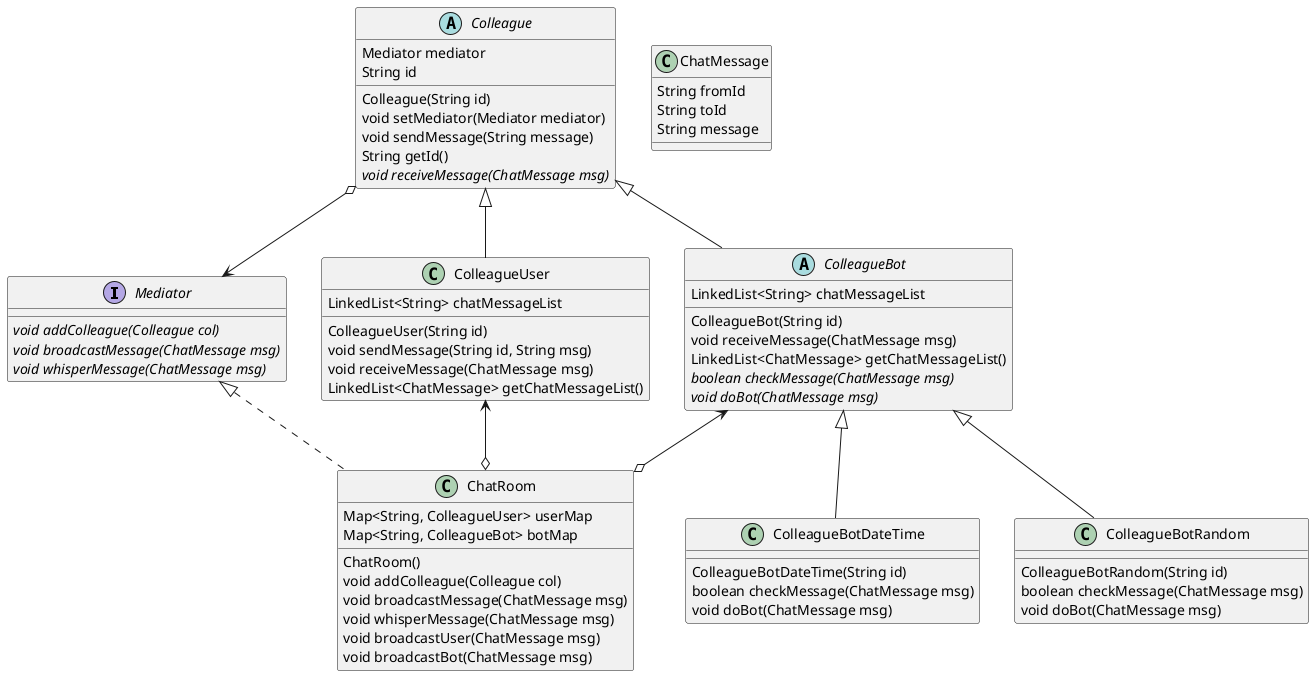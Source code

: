 @startuml

interface Mediator {
	{abstract} void addColleague(Colleague col)
	{abstract} void broadcastMessage(ChatMessage msg)
	{abstract} void whisperMessage(ChatMessage msg)
}

class ChatRoom {
	Map<String, ColleagueUser> userMap
	Map<String, ColleagueBot> botMap

	ChatRoom()
	void addColleague(Colleague col)
	void broadcastMessage(ChatMessage msg)
	void whisperMessage(ChatMessage msg)
	void broadcastUser(ChatMessage msg)
	void broadcastBot(ChatMessage msg)
}

abstract class Colleague {
	Mediator mediator
	String id

	Colleague(String id)
	void setMediator(Mediator mediator)
	void sendMessage(String message)
	String getId()
	{abstract} void receiveMessage(ChatMessage msg)
}

class ColleagueUser {
	LinkedList<String> chatMessageList

	ColleagueUser(String id)
	void sendMessage(String id, String msg)
	void receiveMessage(ChatMessage msg)
	LinkedList<ChatMessage> getChatMessageList()
}

abstract class ColleagueBot {
	LinkedList<String> chatMessageList

	ColleagueBot(String id)
	void receiveMessage(ChatMessage msg)
	LinkedList<ChatMessage> getChatMessageList()
	{abstract} boolean checkMessage(ChatMessage msg)
	{abstract} void doBot(ChatMessage msg)
}

class ColleagueBotDateTime {
	ColleagueBotDateTime(String id)
	boolean checkMessage(ChatMessage msg)
	void doBot(ChatMessage msg)
}

class ColleagueBotRandom {
	ColleagueBotRandom(String id)
	boolean checkMessage(ChatMessage msg)
	void doBot(ChatMessage msg)
}

class ChatMessage {
	String fromId
	String toId
	String message
}

Mediator <|.right. ChatRoom
Mediator <-up-o Colleague

Colleague <|-- ColleagueUser
Colleague <|-- ColleagueBot
ColleagueBot <|-- ColleagueBotDateTime
ColleagueBot <|-- ColleagueBotRandom

ColleagueUser <--o ChatRoom
ColleagueBot <--o ChatRoom


@enduml